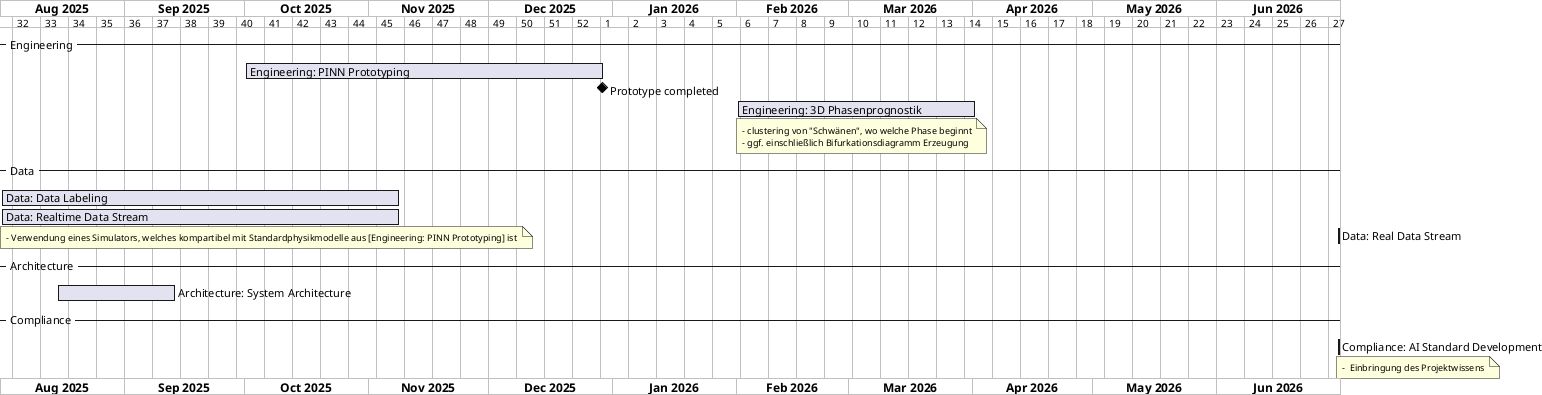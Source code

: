 @startgantt
Project starts 2025-08-01

printscale weekly

-- Engineering --

' == Engineering Path ==
[Engineering: PINN Prototyping] starts 2025-10-01
[Engineering: PINN Prototyping] requires 90 days

[Prototype completed] happens at [Engineering: PINN Prototyping]'s end

[Engineering: 3D Phasenprognostik] requires 60 days
note bottom
  - clustering von "Schwänen", wo welche Phase beginnt
  - ggf. einschließlich Bifurkationsdiagramm Erzeugung
end note
[Engineering: 3D Phasenprognostik] starts at 2026-02-01

-- Data --

' == Data Path ==
[Data: Data Labeling] starts 2025-08-01
[Data: Data Labeling] requires 100 days

[Data: Realtime Data Stream] starts 2025-08-01
[Data: Realtime Data Stream] requires 100 days
note bottom
  - Verwendung eines Simulators, welches kompartibel mit Standardphysikmodelle aus [Engineering: PINN Prototyping] ist
end note

[Data: Real Data Stream] starts 2026-07-01

-- Architecture --

' == Architecture Path ==
[Architecture: System Architecture] starts 2025-08-15 and lasts 30 days

-- Compliance --

' == Compliance Path ==
[Compliance: AI Standard Development] starts 2026-07-01
note bottom
  -  Einbringung des Projektwissens
end note

@endgantt

